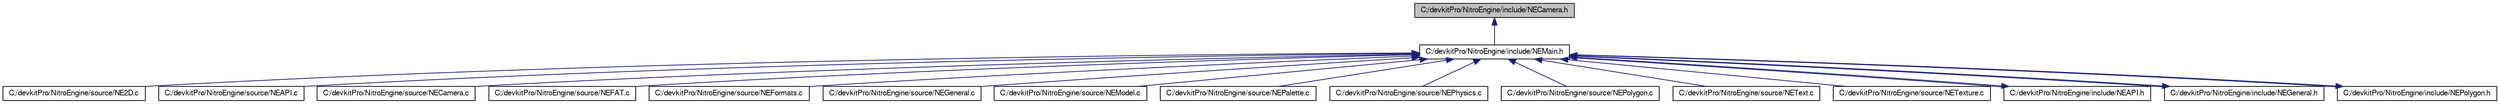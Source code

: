 digraph G
{
  bgcolor="transparent";
  edge [fontname="FreeSans",fontsize=10,labelfontname="FreeSans",labelfontsize=10];
  node [fontname="FreeSans",fontsize=10,shape=record];
  Node1 [label="C:/devkitPro/NitroEngine/include/NECamera.h",height=0.2,width=0.4,color="black", fillcolor="grey75", style="filled" fontcolor="black"];
  Node1 -> Node2 [dir=back,color="midnightblue",fontsize=10,style="solid",fontname="FreeSans"];
  Node2 [label="C:/devkitPro/NitroEngine/include/NEMain.h",height=0.2,width=0.4,color="black",URL="$_n_e_main_8h.html",tooltip="Main file of Nitro Engine."];
  Node2 -> Node3 [dir=back,color="midnightblue",fontsize=10,style="solid",fontname="FreeSans"];
  Node3 [label="C:/devkitPro/NitroEngine/source/NE2D.c",height=0.2,width=0.4,color="black",URL="$_n_e2_d_8c.html"];
  Node2 -> Node4 [dir=back,color="midnightblue",fontsize=10,style="solid",fontname="FreeSans"];
  Node4 [label="C:/devkitPro/NitroEngine/source/NEAPI.c",height=0.2,width=0.4,color="black",URL="$_n_e_a_p_i_8c.html"];
  Node2 -> Node5 [dir=back,color="midnightblue",fontsize=10,style="solid",fontname="FreeSans"];
  Node5 [label="C:/devkitPro/NitroEngine/source/NECamera.c",height=0.2,width=0.4,color="black",URL="$_n_e_camera_8c.html"];
  Node2 -> Node6 [dir=back,color="midnightblue",fontsize=10,style="solid",fontname="FreeSans"];
  Node6 [label="C:/devkitPro/NitroEngine/source/NEFAT.c",height=0.2,width=0.4,color="black",URL="$_n_e_f_a_t_8c.html"];
  Node2 -> Node7 [dir=back,color="midnightblue",fontsize=10,style="solid",fontname="FreeSans"];
  Node7 [label="C:/devkitPro/NitroEngine/source/NEFormats.c",height=0.2,width=0.4,color="black",URL="$_n_e_formats_8c.html"];
  Node2 -> Node8 [dir=back,color="midnightblue",fontsize=10,style="solid",fontname="FreeSans"];
  Node8 [label="C:/devkitPro/NitroEngine/source/NEGeneral.c",height=0.2,width=0.4,color="black",URL="$_n_e_general_8c.html"];
  Node2 -> Node9 [dir=back,color="midnightblue",fontsize=10,style="solid",fontname="FreeSans"];
  Node9 [label="C:/devkitPro/NitroEngine/source/NEModel.c",height=0.2,width=0.4,color="black",URL="$_n_e_model_8c.html"];
  Node2 -> Node10 [dir=back,color="midnightblue",fontsize=10,style="solid",fontname="FreeSans"];
  Node10 [label="C:/devkitPro/NitroEngine/source/NEPalette.c",height=0.2,width=0.4,color="black",URL="$_n_e_palette_8c.html"];
  Node2 -> Node11 [dir=back,color="midnightblue",fontsize=10,style="solid",fontname="FreeSans"];
  Node11 [label="C:/devkitPro/NitroEngine/source/NEPhysics.c",height=0.2,width=0.4,color="black",URL="$_n_e_physics_8c.html"];
  Node2 -> Node12 [dir=back,color="midnightblue",fontsize=10,style="solid",fontname="FreeSans"];
  Node12 [label="C:/devkitPro/NitroEngine/source/NEPolygon.c",height=0.2,width=0.4,color="black",URL="$_n_e_polygon_8c.html"];
  Node2 -> Node13 [dir=back,color="midnightblue",fontsize=10,style="solid",fontname="FreeSans"];
  Node13 [label="C:/devkitPro/NitroEngine/source/NEText.c",height=0.2,width=0.4,color="black",URL="$_n_e_text_8c.html"];
  Node2 -> Node14 [dir=back,color="midnightblue",fontsize=10,style="solid",fontname="FreeSans"];
  Node14 [label="C:/devkitPro/NitroEngine/source/NETexture.c",height=0.2,width=0.4,color="black",URL="$_n_e_texture_8c.html"];
  Node2 -> Node15 [dir=back,color="midnightblue",fontsize=10,style="solid",fontname="FreeSans"];
  Node15 [label="C:/devkitPro/NitroEngine/include/NEAPI.h",height=0.2,width=0.4,color="black",URL="$_n_e_a_p_i_8h.html",tooltip="API functions."];
  Node15 -> Node2 [dir=back,color="midnightblue",fontsize=10,style="solid",fontname="FreeSans"];
  Node2 -> Node16 [dir=back,color="midnightblue",fontsize=10,style="solid",fontname="FreeSans"];
  Node16 [label="C:/devkitPro/NitroEngine/include/NEGeneral.h",height=0.2,width=0.4,color="black",URL="$_n_e_general_8h.html",tooltip="Init 3D mode and process functions."];
  Node16 -> Node2 [dir=back,color="midnightblue",fontsize=10,style="solid",fontname="FreeSans"];
  Node2 -> Node17 [dir=back,color="midnightblue",fontsize=10,style="solid",fontname="FreeSans"];
  Node17 [label="C:/devkitPro/NitroEngine/include/NEPolygon.h",height=0.2,width=0.4,color="black",URL="$_n_e_polygon_8h.html",tooltip="Functions to draw polygons and more..."];
  Node17 -> Node2 [dir=back,color="midnightblue",fontsize=10,style="solid",fontname="FreeSans"];
}
